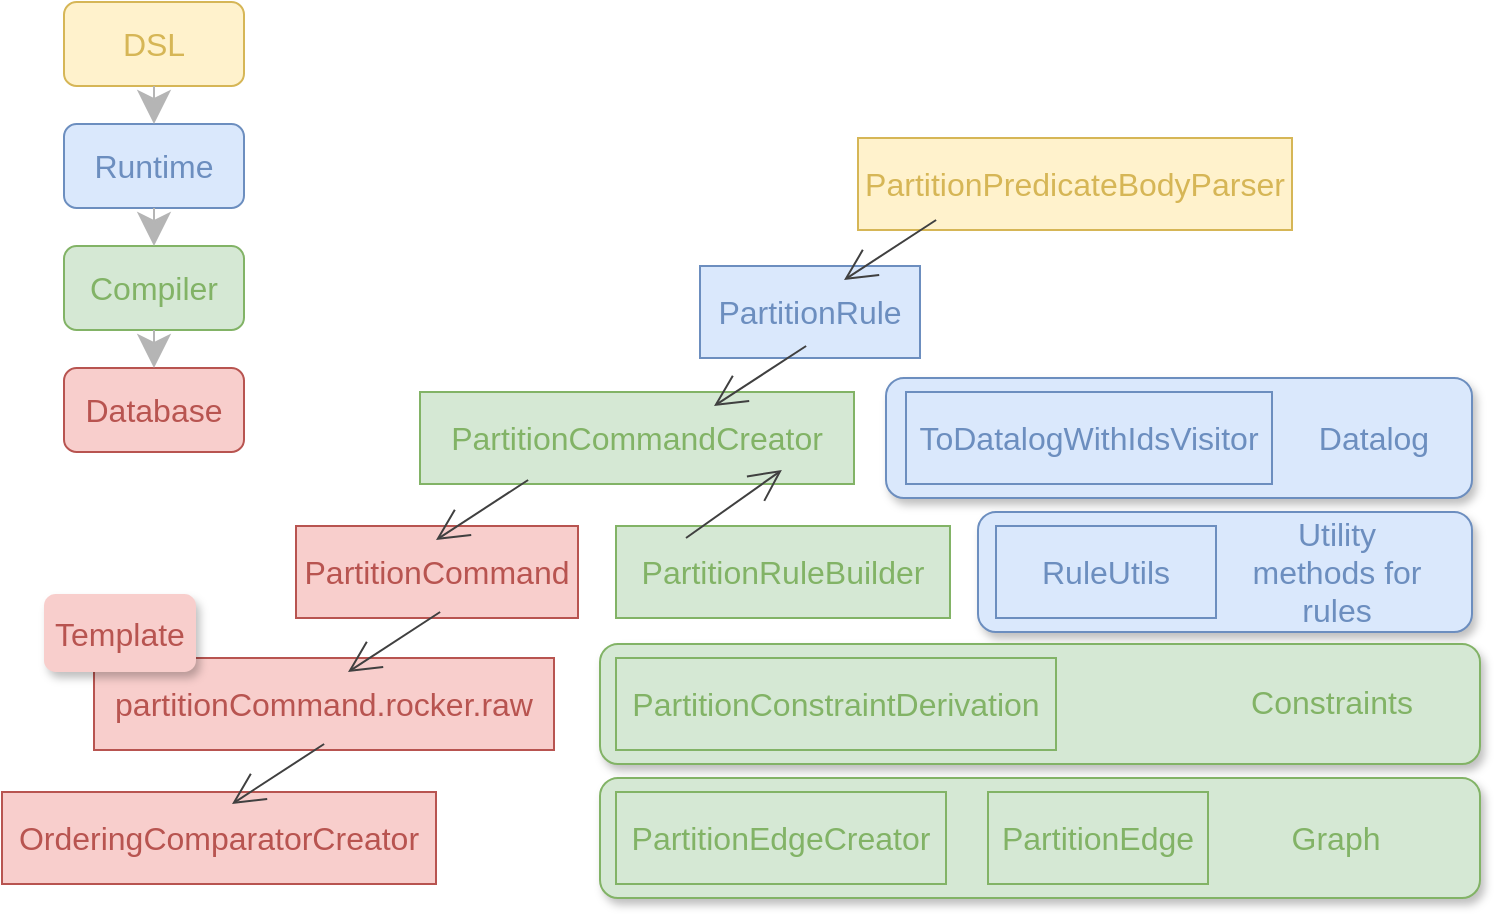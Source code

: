 <mxfile version="20.7.4"><diagram id="nmfoPET5QEFVWkSkasCw" name="Seite-1"><mxGraphModel dx="1194" dy="872" grid="0" gridSize="10" guides="1" tooltips="1" connect="1" arrows="1" fold="1" page="0" pageScale="1" pageWidth="827" pageHeight="1169" math="0" shadow="0"><root><mxCell id="0"/><mxCell id="1" parent="0"/><mxCell id="DpkQwihw9RxHGkDLFIU_-59" value="" style="rounded=1;whiteSpace=wrap;html=1;shadow=1;glass=0;sketch=0;strokeColor=#6c8ebf;fontSize=16;fillColor=#dae8fc;" vertex="1" parent="1"><mxGeometry x="149" y="48" width="293" height="60" as="geometry"/></mxCell><mxCell id="DpkQwihw9RxHGkDLFIU_-55" value="" style="rounded=1;whiteSpace=wrap;html=1;shadow=1;glass=0;sketch=0;strokeColor=#6c8ebf;fontSize=16;fillColor=#dae8fc;" vertex="1" parent="1"><mxGeometry x="195" y="115" width="247" height="60" as="geometry"/></mxCell><mxCell id="DpkQwihw9RxHGkDLFIU_-50" value="" style="rounded=1;whiteSpace=wrap;html=1;shadow=1;glass=0;sketch=0;strokeColor=#82b366;fontSize=16;fillColor=#d5e8d4;" vertex="1" parent="1"><mxGeometry x="6" y="181" width="440" height="60" as="geometry"/></mxCell><mxCell id="DpkQwihw9RxHGkDLFIU_-48" value="&lt;div align=&quot;right&quot;&gt;&lt;br&gt;&lt;/div&gt;" style="rounded=1;whiteSpace=wrap;html=1;shadow=1;glass=0;sketch=0;strokeColor=#82b366;fontSize=16;fillColor=#d5e8d4;" vertex="1" parent="1"><mxGeometry x="6" y="248" width="440" height="60" as="geometry"/></mxCell><mxCell id="DpkQwihw9RxHGkDLFIU_-11" value="PartitionCommandCreator" style="rounded=0;whiteSpace=wrap;html=1;fontSize=16;fillColor=#d5e8d4;strokeColor=#82b366;fontColor=#82B366;" vertex="1" parent="1"><mxGeometry x="-84" y="55" width="217" height="46" as="geometry"/></mxCell><mxCell id="DpkQwihw9RxHGkDLFIU_-18" value="PartitionCommand" style="rounded=0;whiteSpace=wrap;html=1;fontSize=16;fillColor=#f8cecc;strokeColor=#b85450;fontColor=#B85450;" vertex="1" parent="1"><mxGeometry x="-146" y="122" width="141" height="46" as="geometry"/></mxCell><mxCell id="DpkQwihw9RxHGkDLFIU_-12" value="partitionCommand.rocker.raw" style="rounded=0;whiteSpace=wrap;html=1;fontSize=16;fillColor=#f8cecc;strokeColor=#b85450;fontColor=#B85450;" vertex="1" parent="1"><mxGeometry x="-247" y="188" width="230" height="46" as="geometry"/></mxCell><mxCell id="DpkQwihw9RxHGkDLFIU_-17" value="OrderingComparatorCreator" style="rounded=0;whiteSpace=wrap;html=1;fontSize=16;fillColor=#f8cecc;strokeColor=#b85450;fontColor=#B85450;" vertex="1" parent="1"><mxGeometry x="-293" y="255" width="217" height="46" as="geometry"/></mxCell><mxCell id="DpkQwihw9RxHGkDLFIU_-1" value="DSL" style="rounded=1;whiteSpace=wrap;html=1;fontSize=16;fillColor=#fff2cc;strokeColor=#d6b656;glass=0;shadow=0;fontColor=#D6B656;" vertex="1" parent="1"><mxGeometry x="-262" y="-140" width="90" height="42" as="geometry"/></mxCell><mxCell id="DpkQwihw9RxHGkDLFIU_-2" value="Runtime" style="rounded=1;whiteSpace=wrap;html=1;fontSize=16;fillColor=#dae8fc;strokeColor=#6c8ebf;fontColor=#6C8EBF;" vertex="1" parent="1"><mxGeometry x="-262" y="-79" width="90" height="42" as="geometry"/></mxCell><mxCell id="DpkQwihw9RxHGkDLFIU_-3" value="Database" style="rounded=1;whiteSpace=wrap;html=1;fontSize=16;fillColor=#f8cecc;strokeColor=#b85450;fontColor=#B85450;" vertex="1" parent="1"><mxGeometry x="-262" y="43" width="90" height="42" as="geometry"/></mxCell><mxCell id="DpkQwihw9RxHGkDLFIU_-4" value="Compiler" style="rounded=1;whiteSpace=wrap;html=1;fontSize=16;fillColor=#d5e8d4;strokeColor=#82b366;fontColor=#82B366;" vertex="1" parent="1"><mxGeometry x="-262" y="-18" width="90" height="42" as="geometry"/></mxCell><mxCell id="DpkQwihw9RxHGkDLFIU_-9" value="PartitionEdgeCreator" style="rounded=0;whiteSpace=wrap;html=1;fontSize=16;fillColor=#d5e8d4;strokeColor=#82b366;fontColor=#82B366;" vertex="1" parent="1"><mxGeometry x="14" y="255" width="165" height="46" as="geometry"/></mxCell><mxCell id="DpkQwihw9RxHGkDLFIU_-10" value="PartitionEdge" style="rounded=0;whiteSpace=wrap;html=1;fontSize=16;fillColor=#d5e8d4;strokeColor=#82b366;fontColor=#82B366;" vertex="1" parent="1"><mxGeometry x="200" y="255" width="110" height="46" as="geometry"/></mxCell><mxCell id="DpkQwihw9RxHGkDLFIU_-14" value="ToDatalogWithIdsVisitor" style="rounded=0;whiteSpace=wrap;html=1;fontSize=16;fillColor=#dae8fc;strokeColor=#6c8ebf;fontColor=#6C8EBF;" vertex="1" parent="1"><mxGeometry x="159" y="55" width="183" height="46" as="geometry"/></mxCell><mxCell id="DpkQwihw9RxHGkDLFIU_-15" value="PartitionRuleBuilder" style="rounded=0;whiteSpace=wrap;html=1;fontSize=16;fillColor=#d5e8d4;strokeColor=#82b366;fontColor=#82B366;" vertex="1" parent="1"><mxGeometry x="14" y="122" width="167" height="46" as="geometry"/></mxCell><mxCell id="DpkQwihw9RxHGkDLFIU_-16" value="RuleUtils" style="rounded=0;whiteSpace=wrap;html=1;fontSize=16;fillColor=#dae8fc;strokeColor=#6c8ebf;fontColor=#6C8EBF;" vertex="1" parent="1"><mxGeometry x="204" y="122" width="110" height="46" as="geometry"/></mxCell><mxCell id="DpkQwihw9RxHGkDLFIU_-19" value="PartitionPredicateBodyParser" style="rounded=0;whiteSpace=wrap;html=1;fontSize=16;fillColor=#fff2cc;strokeColor=#d6b656;fontColor=#D6B656;" vertex="1" parent="1"><mxGeometry x="135" y="-72" width="217" height="46" as="geometry"/></mxCell><mxCell id="DpkQwihw9RxHGkDLFIU_-21" value="PartitionConstraintDerivation" style="rounded=0;whiteSpace=wrap;html=1;fontSize=16;fillColor=#d5e8d4;strokeColor=#82b366;fontColor=#82B366;" vertex="1" parent="1"><mxGeometry x="14" y="188" width="220" height="46" as="geometry"/></mxCell><mxCell id="DpkQwihw9RxHGkDLFIU_-23" value="" style="endArrow=classic;html=1;rounded=0;fontSize=12;fontColor=#B85450;startSize=14;endSize=14;sourcePerimeterSpacing=8;targetPerimeterSpacing=8;curved=1;exitX=0.5;exitY=1;exitDx=0;exitDy=0;entryX=0.5;entryY=0;entryDx=0;entryDy=0;strokeColor=#B5B5B5;" edge="1" parent="1" source="DpkQwihw9RxHGkDLFIU_-1" target="DpkQwihw9RxHGkDLFIU_-2"><mxGeometry width="50" height="50" relative="1" as="geometry"><mxPoint x="55" y="65" as="sourcePoint"/><mxPoint x="105" y="15" as="targetPoint"/></mxGeometry></mxCell><mxCell id="DpkQwihw9RxHGkDLFIU_-25" value="" style="endArrow=classic;html=1;rounded=0;fontSize=12;fontColor=#B85450;startSize=14;endSize=14;sourcePerimeterSpacing=8;targetPerimeterSpacing=8;curved=1;exitX=0.5;exitY=1;exitDx=0;exitDy=0;entryX=0.5;entryY=0;entryDx=0;entryDy=0;strokeColor=#B5B5B5;" edge="1" parent="1" source="DpkQwihw9RxHGkDLFIU_-2" target="DpkQwihw9RxHGkDLFIU_-4"><mxGeometry width="50" height="50" relative="1" as="geometry"><mxPoint x="-207" y="-88" as="sourcePoint"/><mxPoint x="-207" y="-69" as="targetPoint"/></mxGeometry></mxCell><mxCell id="DpkQwihw9RxHGkDLFIU_-26" value="" style="endArrow=classic;html=1;rounded=0;fontSize=12;fontColor=#B85450;startSize=14;endSize=14;sourcePerimeterSpacing=8;targetPerimeterSpacing=8;curved=1;exitX=0.5;exitY=1;exitDx=0;exitDy=0;entryX=0.5;entryY=0;entryDx=0;entryDy=0;strokeColor=#B5B5B5;" edge="1" parent="1" source="DpkQwihw9RxHGkDLFIU_-4" target="DpkQwihw9RxHGkDLFIU_-3"><mxGeometry width="50" height="50" relative="1" as="geometry"><mxPoint x="-207" y="-27" as="sourcePoint"/><mxPoint x="-207" y="-8" as="targetPoint"/></mxGeometry></mxCell><mxCell id="DpkQwihw9RxHGkDLFIU_-44" style="edgeStyle=none;curved=1;rounded=0;orthogonalLoop=1;jettySize=auto;html=1;exitX=0.5;exitY=1;exitDx=0;exitDy=0;entryX=0.585;entryY=0.087;entryDx=0;entryDy=0;entryPerimeter=0;fontSize=12;fontColor=#B85450;endArrow=open;startSize=14;endSize=14;sourcePerimeterSpacing=8;targetPerimeterSpacing=8;strokeColor=#404040;" edge="1" parent="1"><mxGeometry relative="1" as="geometry"><mxPoint x="-29.94" y="99" as="sourcePoint"/><mxPoint x="-75.995" y="129.002" as="targetPoint"/></mxGeometry></mxCell><mxCell id="DpkQwihw9RxHGkDLFIU_-45" style="edgeStyle=none;curved=1;rounded=0;orthogonalLoop=1;jettySize=auto;html=1;exitX=0.5;exitY=1;exitDx=0;exitDy=0;entryX=0.585;entryY=0.087;entryDx=0;entryDy=0;entryPerimeter=0;fontSize=12;fontColor=#B85450;endArrow=open;startSize=14;endSize=14;sourcePerimeterSpacing=8;targetPerimeterSpacing=8;strokeColor=#404040;" edge="1" parent="1"><mxGeometry relative="1" as="geometry"><mxPoint x="-73.94" y="165" as="sourcePoint"/><mxPoint x="-119.995" y="195.002" as="targetPoint"/></mxGeometry></mxCell><mxCell id="DpkQwihw9RxHGkDLFIU_-46" style="edgeStyle=none;curved=1;rounded=0;orthogonalLoop=1;jettySize=auto;html=1;exitX=0.5;exitY=1;exitDx=0;exitDy=0;entryX=0.585;entryY=0.087;entryDx=0;entryDy=0;entryPerimeter=0;fontSize=12;fontColor=#B85450;endArrow=open;startSize=14;endSize=14;sourcePerimeterSpacing=8;targetPerimeterSpacing=8;strokeColor=#404040;" edge="1" parent="1"><mxGeometry relative="1" as="geometry"><mxPoint x="-131.94" y="231" as="sourcePoint"/><mxPoint x="-177.995" y="261.002" as="targetPoint"/></mxGeometry></mxCell><mxCell id="DpkQwihw9RxHGkDLFIU_-13" value="PartitionRule" style="rounded=0;whiteSpace=wrap;html=1;fontSize=16;fillColor=#dae8fc;strokeColor=#6c8ebf;fontColor=#6C8EBF;" vertex="1" parent="1"><mxGeometry x="56" y="-8" width="110" height="46" as="geometry"/></mxCell><mxCell id="DpkQwihw9RxHGkDLFIU_-47" value="Template" style="rounded=1;whiteSpace=wrap;html=1;shadow=1;glass=0;strokeColor=none;fontSize=16;fontColor=#B85450;fillColor=#F8CECC;" vertex="1" parent="1"><mxGeometry x="-272" y="156" width="76" height="39" as="geometry"/></mxCell><mxCell id="DpkQwihw9RxHGkDLFIU_-49" value="&lt;font color=&quot;#82B366&quot;&gt;Graph&lt;/font&gt;" style="rounded=0;whiteSpace=wrap;html=1;shadow=0;glass=0;sketch=0;strokeColor=none;fontSize=16;fillColor=#d5e8d4;" vertex="1" parent="1"><mxGeometry x="331" y="255" width="86" height="46" as="geometry"/></mxCell><mxCell id="DpkQwihw9RxHGkDLFIU_-51" value="&lt;font color=&quot;#82B366&quot;&gt;Constraints&lt;/font&gt;" style="rounded=0;whiteSpace=wrap;html=1;shadow=0;glass=0;sketch=0;strokeColor=none;fontSize=16;fillColor=#d5e8d4;" vertex="1" parent="1"><mxGeometry x="307" y="185" width="130" height="49" as="geometry"/></mxCell><mxCell id="DpkQwihw9RxHGkDLFIU_-52" style="edgeStyle=none;curved=1;rounded=0;orthogonalLoop=1;jettySize=auto;html=1;exitX=0.5;exitY=1;exitDx=0;exitDy=0;fontSize=12;fontColor=#B85450;endArrow=open;startSize=14;endSize=14;sourcePerimeterSpacing=8;targetPerimeterSpacing=8;strokeColor=#404040;" edge="1" parent="1"><mxGeometry relative="1" as="geometry"><mxPoint x="49.0" y="128" as="sourcePoint"/><mxPoint x="96.94" y="94" as="targetPoint"/></mxGeometry></mxCell><mxCell id="DpkQwihw9RxHGkDLFIU_-53" style="edgeStyle=none;curved=1;rounded=0;orthogonalLoop=1;jettySize=auto;html=1;exitX=0.5;exitY=1;exitDx=0;exitDy=0;entryX=0.585;entryY=0.087;entryDx=0;entryDy=0;entryPerimeter=0;fontSize=12;fontColor=#B85450;endArrow=open;startSize=14;endSize=14;sourcePerimeterSpacing=8;targetPerimeterSpacing=8;strokeColor=#404040;" edge="1" parent="1"><mxGeometry relative="1" as="geometry"><mxPoint x="109.06" y="32" as="sourcePoint"/><mxPoint x="63.005" y="62.002" as="targetPoint"/></mxGeometry></mxCell><mxCell id="DpkQwihw9RxHGkDLFIU_-54" style="edgeStyle=none;curved=1;rounded=0;orthogonalLoop=1;jettySize=auto;html=1;exitX=0.5;exitY=1;exitDx=0;exitDy=0;entryX=0.585;entryY=0.087;entryDx=0;entryDy=0;entryPerimeter=0;fontSize=12;fontColor=#B85450;endArrow=open;startSize=14;endSize=14;sourcePerimeterSpacing=8;targetPerimeterSpacing=8;strokeColor=#404040;" edge="1" parent="1"><mxGeometry relative="1" as="geometry"><mxPoint x="174.06" y="-31" as="sourcePoint"/><mxPoint x="128.005" y="-0.998" as="targetPoint"/></mxGeometry></mxCell><mxCell id="DpkQwihw9RxHGkDLFIU_-56" value="Utility methods for rules" style="rounded=0;whiteSpace=wrap;html=1;shadow=0;glass=0;sketch=0;strokeColor=none;fontSize=16;fillColor=#dae8fc;fontColor=#6C8EBF;" vertex="1" parent="1"><mxGeometry x="326.5" y="122" width="95" height="46" as="geometry"/></mxCell><mxCell id="DpkQwihw9RxHGkDLFIU_-64" value="&lt;font color=&quot;#6C8EBF&quot;&gt;Datalog&lt;/font&gt;" style="rounded=0;whiteSpace=wrap;html=1;shadow=0;glass=0;sketch=0;strokeColor=none;fontSize=16;fillColor=#dae8fc;" vertex="1" parent="1"><mxGeometry x="348" y="55" width="90" height="46" as="geometry"/></mxCell></root></mxGraphModel></diagram></mxfile>